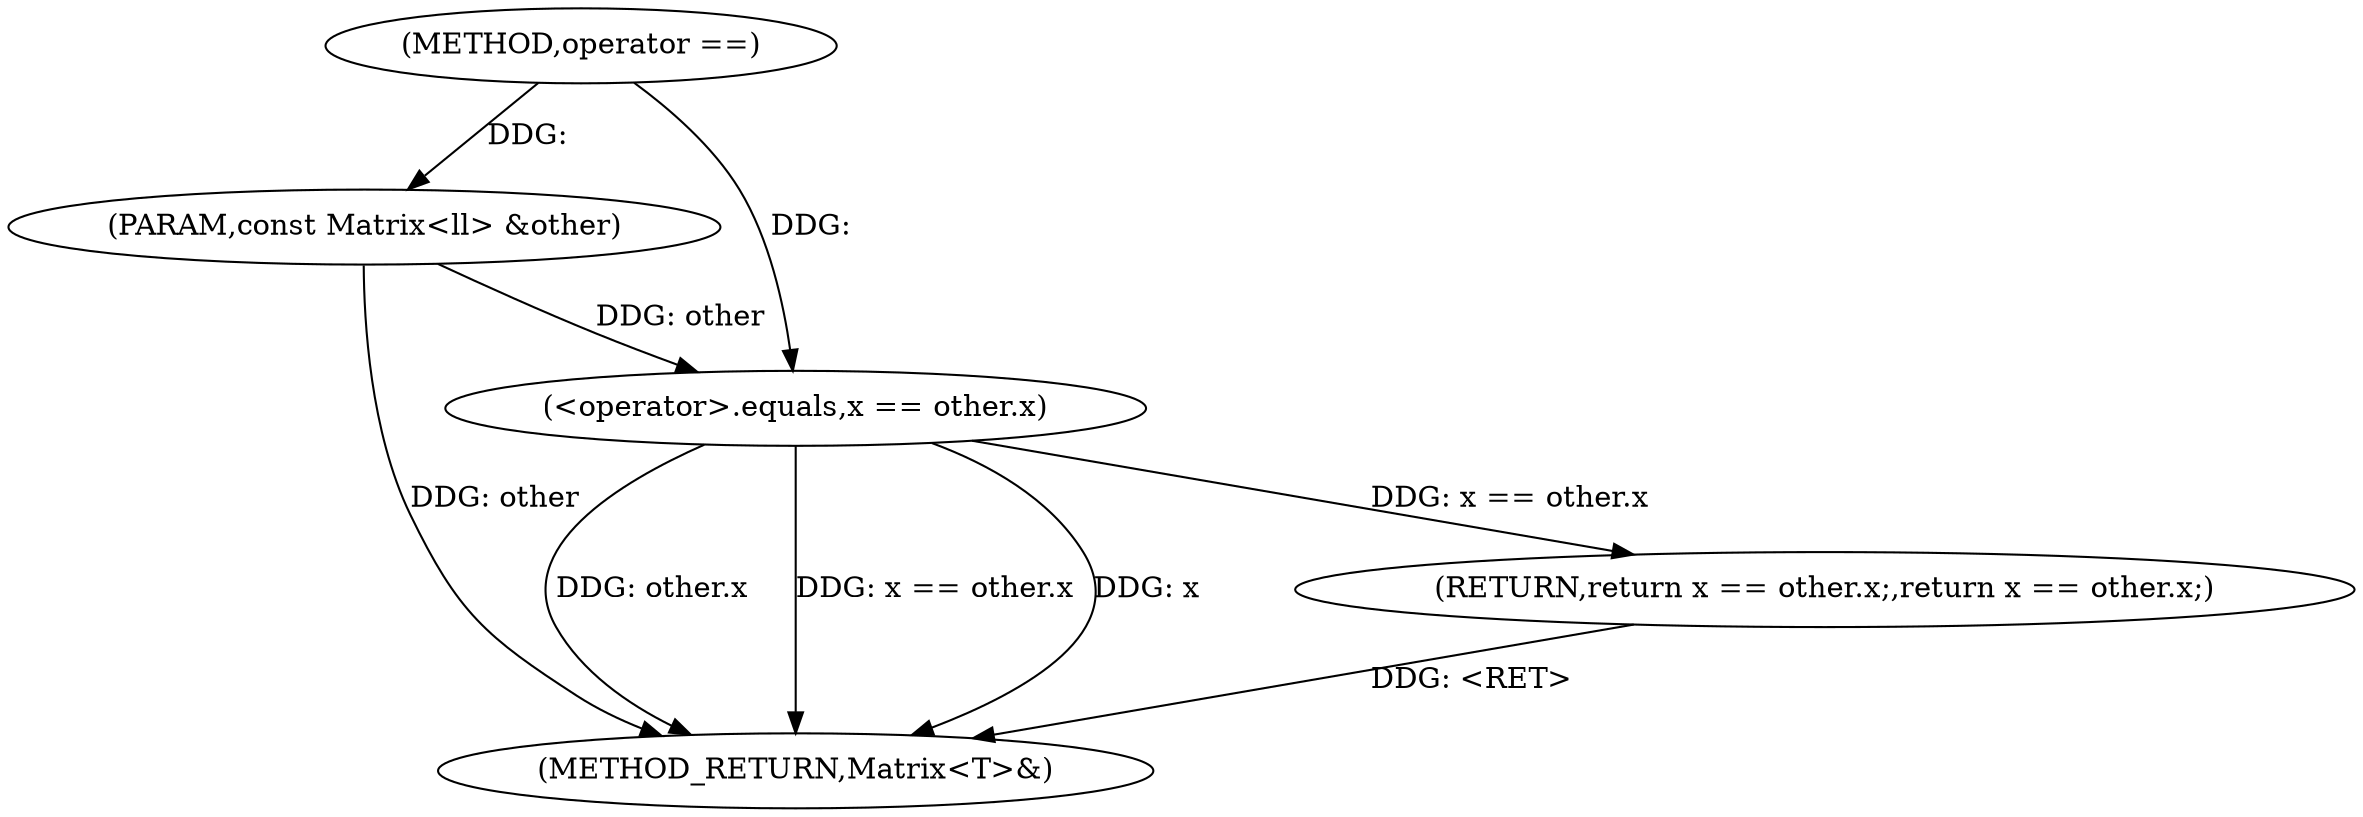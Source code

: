digraph "operator ==" {  
"1000715" [label = "(METHOD,operator ==)" ]
"1000724" [label = "(METHOD_RETURN,Matrix<T>&)" ]
"1000716" [label = "(PARAM,const Matrix<ll> &other)" ]
"1000718" [label = "(RETURN,return x == other.x;,return x == other.x;)" ]
"1000719" [label = "(<operator>.equals,x == other.x)" ]
  "1000718" -> "1000724"  [ label = "DDG: <RET>"] 
  "1000716" -> "1000724"  [ label = "DDG: other"] 
  "1000719" -> "1000724"  [ label = "DDG: other.x"] 
  "1000719" -> "1000724"  [ label = "DDG: x == other.x"] 
  "1000719" -> "1000724"  [ label = "DDG: x"] 
  "1000715" -> "1000716"  [ label = "DDG: "] 
  "1000719" -> "1000718"  [ label = "DDG: x == other.x"] 
  "1000715" -> "1000719"  [ label = "DDG: "] 
  "1000716" -> "1000719"  [ label = "DDG: other"] 
}
